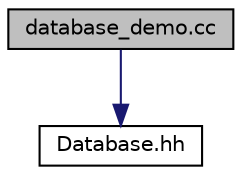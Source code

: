 digraph "database_demo.cc"
{
 // LATEX_PDF_SIZE
  edge [fontname="Helvetica",fontsize="10",labelfontname="Helvetica",labelfontsize="10"];
  node [fontname="Helvetica",fontsize="10",shape=record];
  Node1 [label="database_demo.cc",height=0.2,width=0.4,color="black", fillcolor="grey75", style="filled", fontcolor="black",tooltip="A simple introduction how to use Database class."];
  Node1 -> Node2 [color="midnightblue",fontsize="10",style="solid"];
  Node2 [label="Database.hh",height=0.2,width=0.4,color="black", fillcolor="white", style="filled",URL="$Database_8hh_source.html",tooltip=" "];
}
